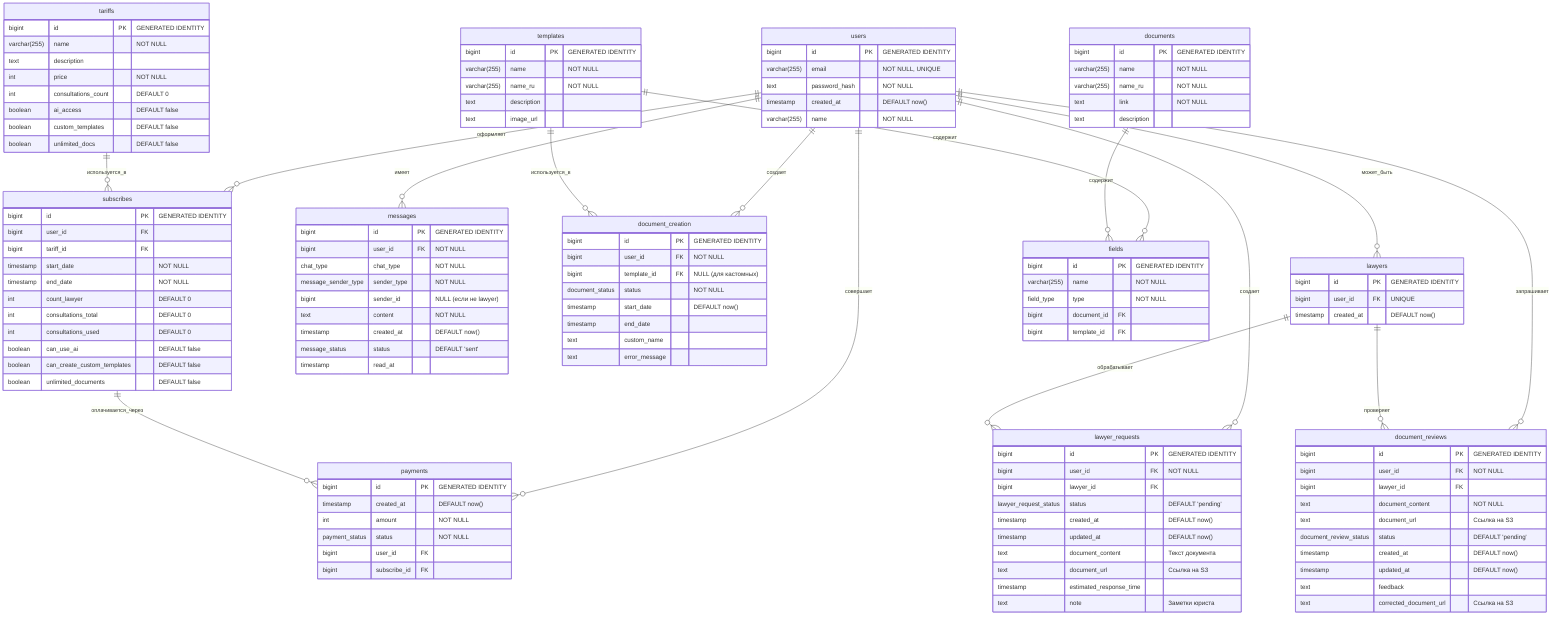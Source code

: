 erDiagram
    users ||--o{ subscribes : "оформляет"
    users ||--o{ payments : "совершает"
    users ||--o{ messages : "имеет"
    users ||--o{ document_creation : "создает"
    users ||--o{ lawyer_requests : "создает"
    users ||--o{ document_reviews : "запрашивает"
    users ||--o{ lawyers : "может_быть"
    
    tariffs ||--o{ subscribes : "используется_в"
    
    subscribes ||--o{ payments : "оплачивается_через"
    
    templates ||--o{ fields : "содержит"
    templates ||--o{ document_creation : "используется_в"
    
    documents ||--o{ fields : "содержит"
    
    lawyers ||--o{ lawyer_requests : "обрабатывает"
    lawyers ||--o{ document_reviews : "проверяет"
    
    users {
        bigint id PK "GENERATED IDENTITY"
        varchar(255) email "NOT NULL, UNIQUE"
        text password_hash "NOT NULL"
        timestamp created_at "DEFAULT now()"
        varchar(255) name "NOT NULL"
    }
    
    lawyers {
        bigint id PK "GENERATED IDENTITY"
        bigint user_id FK "UNIQUE"
        timestamp created_at "DEFAULT now()"
    }
    
    tariffs {
        bigint id PK "GENERATED IDENTITY"
        varchar(255) name "NOT NULL"
        text description
        int price "NOT NULL"
        int consultations_count "DEFAULT 0"
        boolean ai_access "DEFAULT false"
        boolean custom_templates "DEFAULT false"
        boolean unlimited_docs "DEFAULT false"
    }
    
    subscribes {
        bigint id PK "GENERATED IDENTITY"
        bigint user_id FK
        bigint tariff_id FK
        timestamp start_date "NOT NULL"
        timestamp end_date "NOT NULL"
        int count_lawyer "DEFAULT 0"
        int consultations_total "DEFAULT 0"
        int consultations_used "DEFAULT 0"
        boolean can_use_ai "DEFAULT false"
        boolean can_create_custom_templates "DEFAULT false"
        boolean unlimited_documents "DEFAULT false"
    }
    
    payments {
        bigint id PK "GENERATED IDENTITY"
        timestamp created_at "DEFAULT now()"
        int amount "NOT NULL"
        payment_status status "NOT NULL"
        bigint user_id FK
        bigint subscribe_id FK
    }
    
    documents {
        bigint id PK "GENERATED IDENTITY"
        varchar(255) name "NOT NULL"
        varchar(255) name_ru "NOT NULL"
        text link "NOT NULL"
        text description
    }
    
    templates {
        bigint id PK "GENERATED IDENTITY"
        varchar(255) name "NOT NULL"
        varchar(255) name_ru "NOT NULL"
        text description
        text image_url
    }
    
    fields {
        bigint id PK "GENERATED IDENTITY"
        varchar(255) name "NOT NULL"
        field_type type "NOT NULL"
        bigint document_id FK
        bigint template_id FK
    }
    
    document_creation {
        bigint id PK "GENERATED IDENTITY"
        bigint user_id FK "NOT NULL"
        bigint template_id FK "NULL (для кастомных)"
        document_status status "NOT NULL"
        timestamp start_date "DEFAULT now()"
        timestamp end_date
        text custom_name
        text error_message
    }
    
    messages {
        bigint id PK "GENERATED IDENTITY"
        bigint user_id FK "NOT NULL"
        chat_type chat_type "NOT NULL"
        message_sender_type sender_type "NOT NULL"
        bigint sender_id "NULL (если не lawyer)"
        text content "NOT NULL"
        timestamp created_at "DEFAULT now()"
        message_status status "DEFAULT 'sent'"
        timestamp read_at
    }
    
    lawyer_requests {
        bigint id PK "GENERATED IDENTITY"
        bigint user_id FK "NOT NULL"
        bigint lawyer_id FK
        lawyer_request_status status "DEFAULT 'pending'"
        timestamp created_at "DEFAULT now()"
        timestamp updated_at "DEFAULT now()"
        text document_content "Текст документа"
        text document_url "Ссылка на S3"
        timestamp estimated_response_time
        text note "Заметки юриста"
    }
    
    document_reviews {
        bigint id PK "GENERATED IDENTITY"
        bigint user_id FK "NOT NULL"
        bigint lawyer_id FK
        text document_content "NOT NULL"
        text document_url "Ссылка на S3"
        document_review_status status "DEFAULT 'pending'"
        timestamp created_at "DEFAULT now()"
        timestamp updated_at "DEFAULT now()"
        text feedback
        text corrected_document_url "Ссылка на S3"
    }